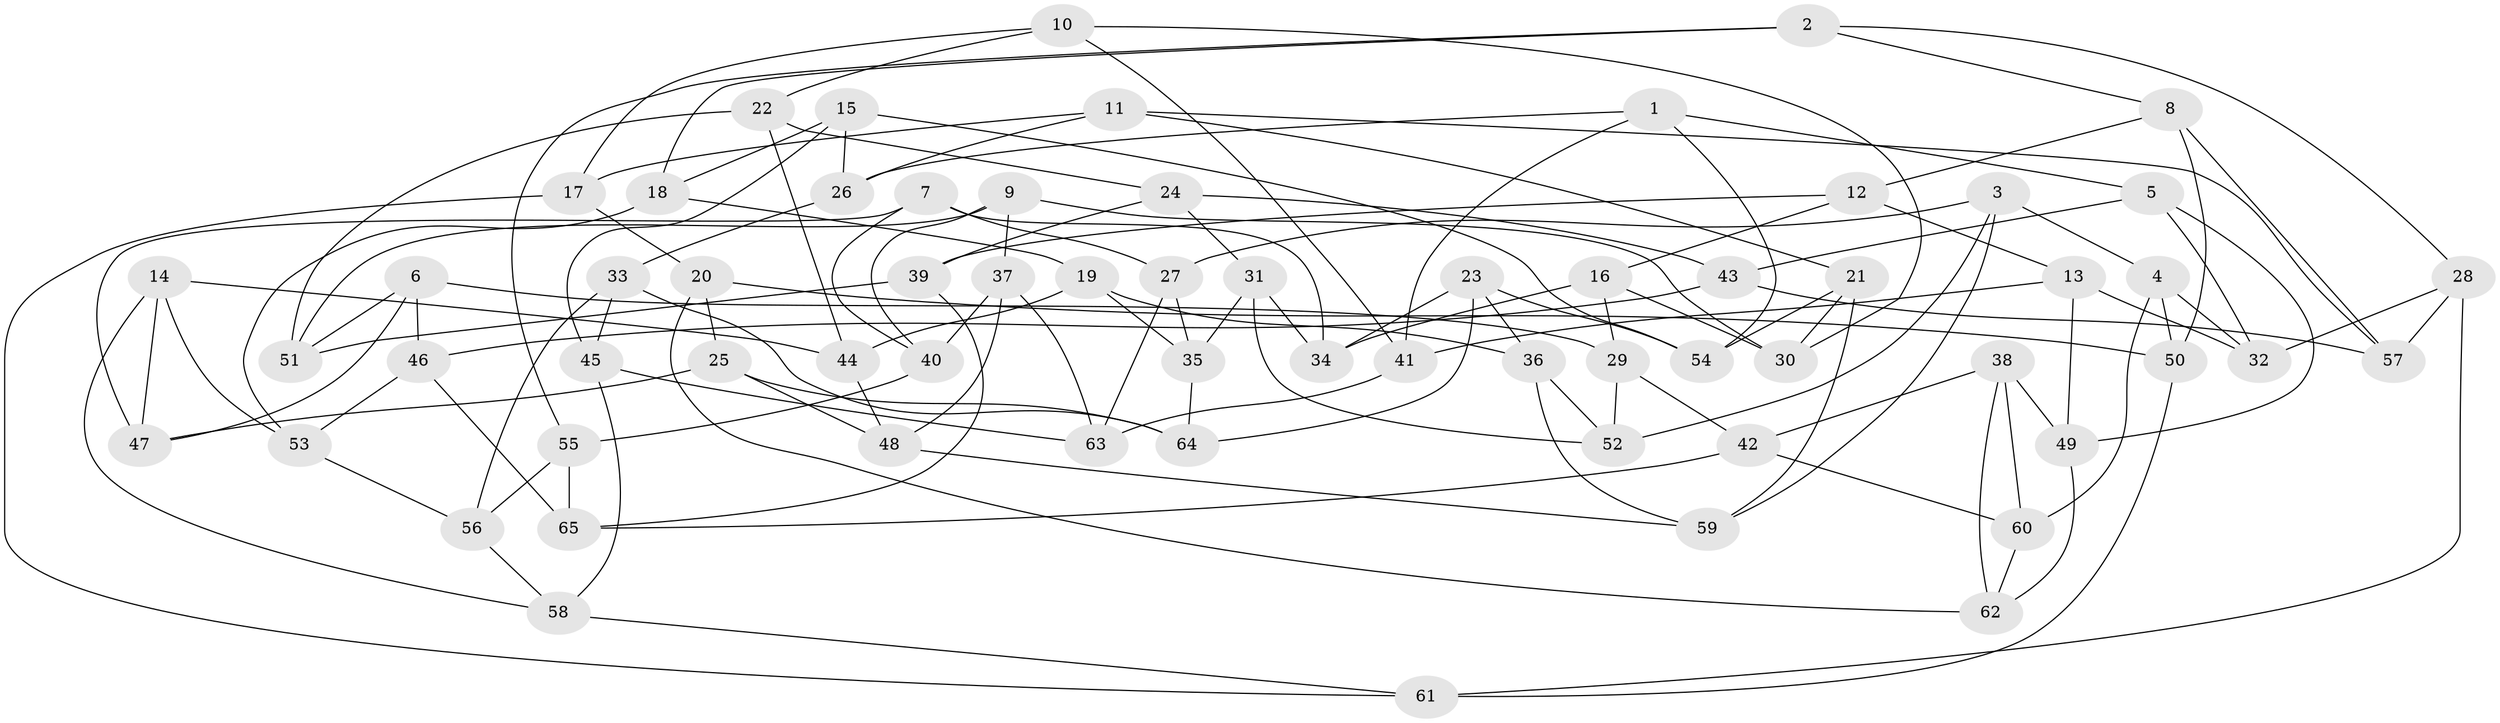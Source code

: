 // coarse degree distribution, {4: 0.5652173913043478, 5: 0.15217391304347827, 3: 0.06521739130434782, 6: 0.21739130434782608}
// Generated by graph-tools (version 1.1) at 2025/38/03/04/25 23:38:11]
// undirected, 65 vertices, 130 edges
graph export_dot {
  node [color=gray90,style=filled];
  1;
  2;
  3;
  4;
  5;
  6;
  7;
  8;
  9;
  10;
  11;
  12;
  13;
  14;
  15;
  16;
  17;
  18;
  19;
  20;
  21;
  22;
  23;
  24;
  25;
  26;
  27;
  28;
  29;
  30;
  31;
  32;
  33;
  34;
  35;
  36;
  37;
  38;
  39;
  40;
  41;
  42;
  43;
  44;
  45;
  46;
  47;
  48;
  49;
  50;
  51;
  52;
  53;
  54;
  55;
  56;
  57;
  58;
  59;
  60;
  61;
  62;
  63;
  64;
  65;
  1 -- 26;
  1 -- 41;
  1 -- 54;
  1 -- 5;
  2 -- 18;
  2 -- 8;
  2 -- 55;
  2 -- 28;
  3 -- 59;
  3 -- 27;
  3 -- 52;
  3 -- 4;
  4 -- 32;
  4 -- 60;
  4 -- 50;
  5 -- 32;
  5 -- 43;
  5 -- 49;
  6 -- 29;
  6 -- 46;
  6 -- 47;
  6 -- 51;
  7 -- 47;
  7 -- 27;
  7 -- 34;
  7 -- 40;
  8 -- 50;
  8 -- 57;
  8 -- 12;
  9 -- 51;
  9 -- 30;
  9 -- 37;
  9 -- 40;
  10 -- 17;
  10 -- 30;
  10 -- 41;
  10 -- 22;
  11 -- 21;
  11 -- 57;
  11 -- 26;
  11 -- 17;
  12 -- 16;
  12 -- 39;
  12 -- 13;
  13 -- 32;
  13 -- 41;
  13 -- 49;
  14 -- 53;
  14 -- 44;
  14 -- 58;
  14 -- 47;
  15 -- 54;
  15 -- 26;
  15 -- 45;
  15 -- 18;
  16 -- 30;
  16 -- 34;
  16 -- 29;
  17 -- 20;
  17 -- 61;
  18 -- 19;
  18 -- 53;
  19 -- 36;
  19 -- 44;
  19 -- 35;
  20 -- 62;
  20 -- 25;
  20 -- 50;
  21 -- 54;
  21 -- 59;
  21 -- 30;
  22 -- 51;
  22 -- 44;
  22 -- 24;
  23 -- 36;
  23 -- 34;
  23 -- 64;
  23 -- 54;
  24 -- 31;
  24 -- 43;
  24 -- 39;
  25 -- 48;
  25 -- 47;
  25 -- 64;
  26 -- 33;
  27 -- 35;
  27 -- 63;
  28 -- 61;
  28 -- 32;
  28 -- 57;
  29 -- 52;
  29 -- 42;
  31 -- 52;
  31 -- 34;
  31 -- 35;
  33 -- 45;
  33 -- 56;
  33 -- 64;
  35 -- 64;
  36 -- 52;
  36 -- 59;
  37 -- 40;
  37 -- 63;
  37 -- 48;
  38 -- 62;
  38 -- 60;
  38 -- 49;
  38 -- 42;
  39 -- 51;
  39 -- 65;
  40 -- 55;
  41 -- 63;
  42 -- 65;
  42 -- 60;
  43 -- 57;
  43 -- 46;
  44 -- 48;
  45 -- 63;
  45 -- 58;
  46 -- 65;
  46 -- 53;
  48 -- 59;
  49 -- 62;
  50 -- 61;
  53 -- 56;
  55 -- 65;
  55 -- 56;
  56 -- 58;
  58 -- 61;
  60 -- 62;
}
